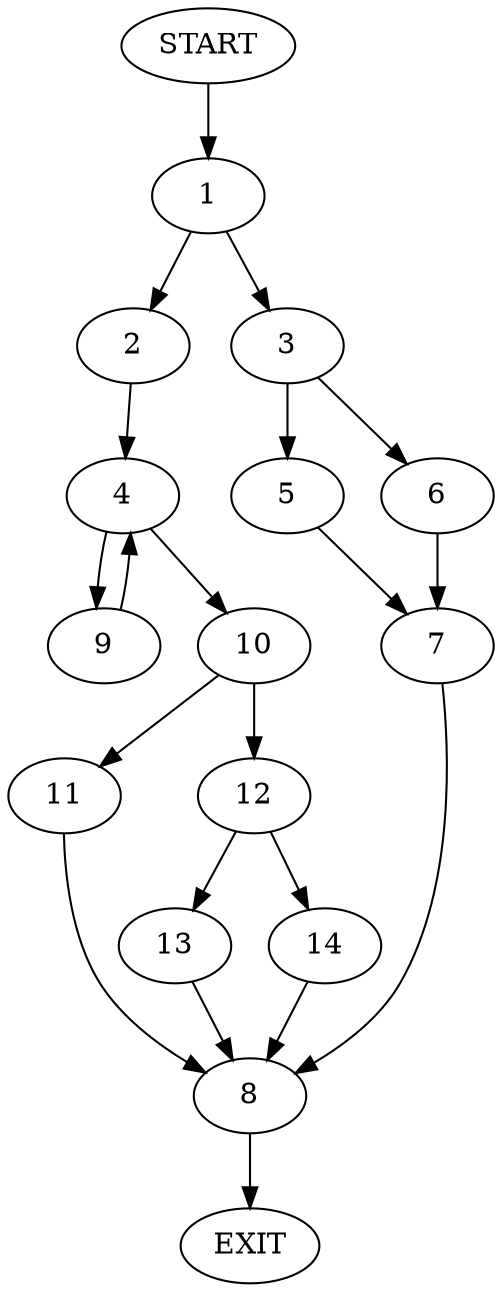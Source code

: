 digraph {
0 [label="START"]
15 [label="EXIT"]
0 -> 1
1 -> 2
1 -> 3
2 -> 4
3 -> 5
3 -> 6
5 -> 7
6 -> 7
7 -> 8
8 -> 15
4 -> 9
4 -> 10
10 -> 11
10 -> 12
9 -> 4
12 -> 13
12 -> 14
11 -> 8
13 -> 8
14 -> 8
}
